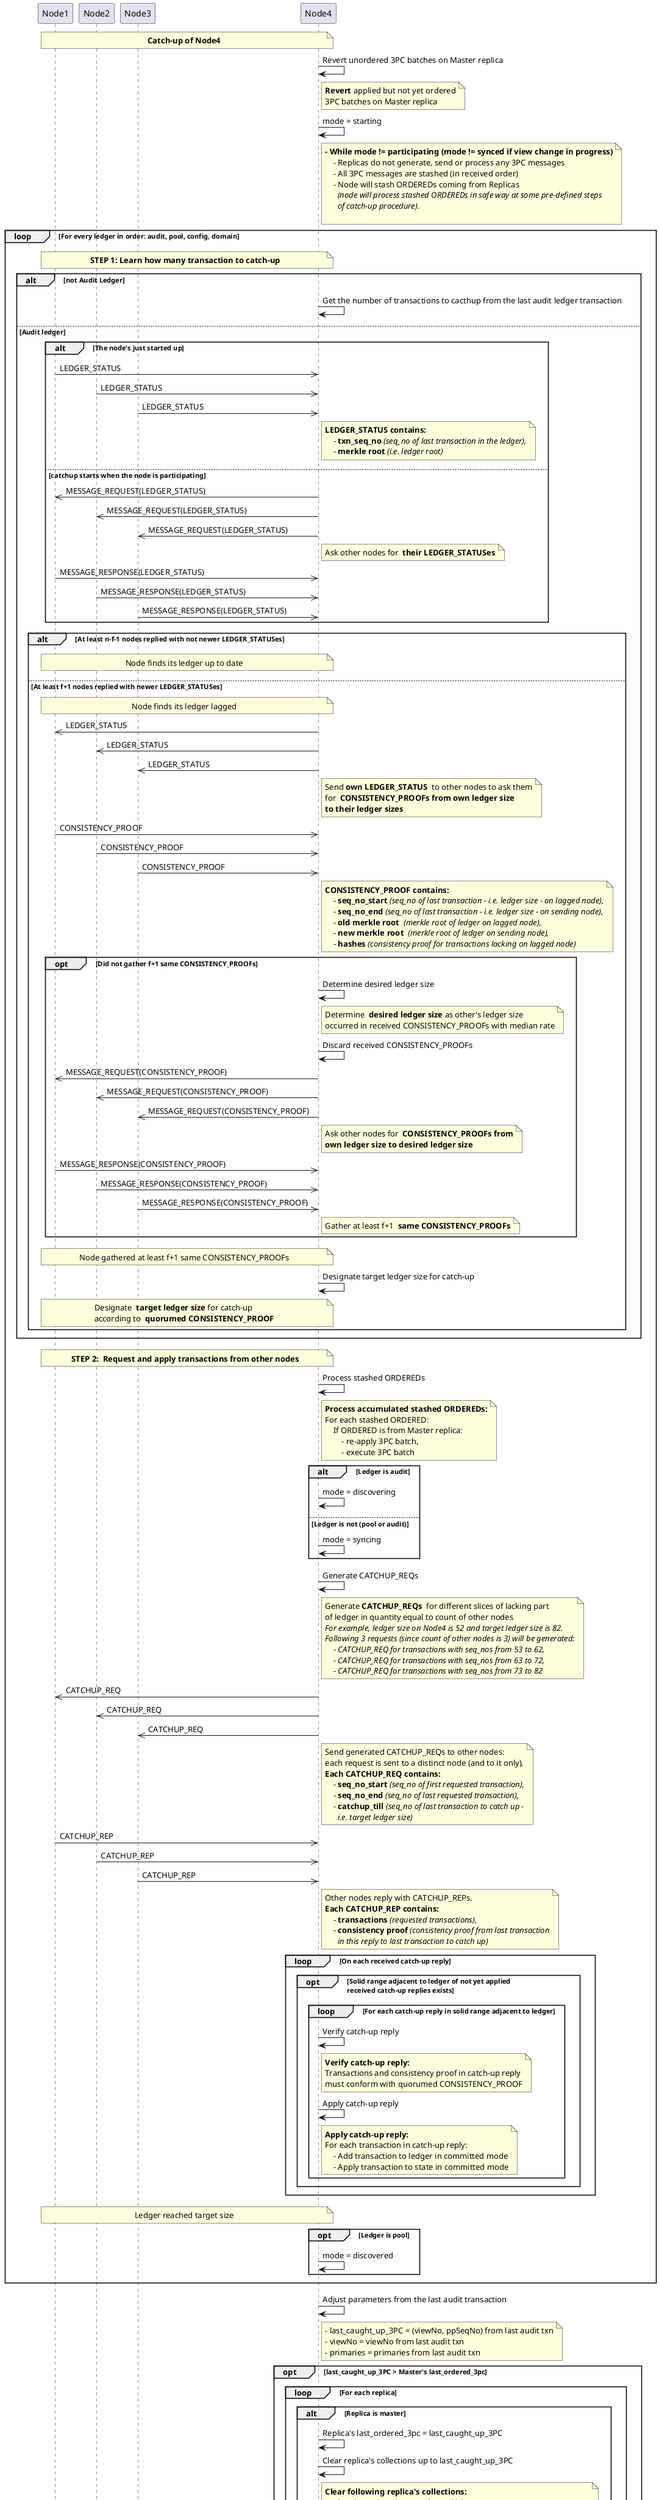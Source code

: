 @startuml
!pragma teoz true
hide footbox

participant Node1
participant Node2
participant Node3
participant Node4

note over Node1, Node4
    <b>Catch-up of Node4
end note

Node4 -> Node4: Revert unordered 3PC batches on Master replica
note right Node4
    <b>Revert</b> applied but not yet ordered
    3PC batches on Master replica
end note

Node4 -> Node4: mode = starting
note right Node4
    <b>- While mode != participating (mode != synced if view change in progress)
        - Replicas do not generate, send or process any 3PC messages
        - All 3PC messages are stashed (in received order)
        - Node will stash ORDEREDs coming from Replicas
          <i>(node will process stashed ORDEREDs in safe way at some pre-defined steps
          <i>of catch-up procedure).

end note

loop For every ledger in order: audit, pool, config, domain


note over Node1, Node4
    <b> STEP 1: Learn how many transaction to catch-up
end note

    alt not Audit Ledger
        Node4 -> Node4: Get the number of transactions to cacthup from the last audit ledger transaction
    else Audit ledger
        alt The node's just started up
            Node1 ->> Node4: LEDGER_STATUS
            Node2 ->> Node4: LEDGER_STATUS
            Node3 ->> Node4: LEDGER_STATUS
            note right Node4
                <b>LEDGER_STATUS contains:
                    - <b>txn_seq_no</b> <i>(seq_no of last transaction in the ledger),
                    - <b>merkle root</b> <i>(i.e. ledger root)
            end note

        else catchup starts when the node is participating
            Node4 ->> Node1: MESSAGE_REQUEST(LEDGER_STATUS)
            Node4 ->> Node2: MESSAGE_REQUEST(LEDGER_STATUS)
            Node4 ->> Node3: MESSAGE_REQUEST(LEDGER_STATUS)
            note right Node4
                Ask other nodes for  <b>their LEDGER_STATUSes</b>
            end note

            Node1 ->> Node4: MESSAGE_RESPONSE(LEDGER_STATUS)
            Node2 ->> Node4: MESSAGE_RESPONSE(LEDGER_STATUS)
            Node3 ->> Node4: MESSAGE_RESPONSE(LEDGER_STATUS)
         end alt

        alt At least n-f-1 nodes replied with not newer LEDGER_STATUSes

            note over Node1, Node4
                Node finds its ledger up to date
            end note


        else At least f+1 nodes replied with newer LEDGER_STATUSes

            note over Node1, Node4
                Node finds its ledger lagged
            end note

            Node4 ->> Node1: LEDGER_STATUS
            Node4 ->> Node2: LEDGER_STATUS
            Node4 ->> Node3: LEDGER_STATUS
            note right Node4
                Send <b>own LEDGER_STATUS</b>  to other nodes to ask them
                for  <b>CONSISTENCY_PROOFs from own ledger size
                <b>to their ledger sizes
            end note

            Node1 ->> Node4: CONSISTENCY_PROOF
            Node2 ->> Node4: CONSISTENCY_PROOF
            Node3 ->> Node4: CONSISTENCY_PROOF
            note right Node4
                <b>CONSISTENCY_PROOF contains:
                    - <b>seq_no_start</b> <i>(seq_no of last transaction - i.e. ledger size - on lagged node),
                    - <b>seq_no_end</b> <i>(seq_no of last transaction - i.e. ledger size - on sending node),
                    - <b>old merkle root</b>  <i>(merkle root of ledger on lagged node),
                    - <b>new merkle root</b>  <i>(merkle root of ledger on sending node),
                    - <b>hashes</b> <i>(consistency proof for transactions lacking on lagged node)
            end note

            opt Did not gather f+1 same CONSISTENCY_PROOFs

                Node4 -> Node4: Determine desired ledger size
                note right Node4
                    Determine  <b>desired ledger size</b> as other's ledger size
                    occurred in received CONSISTENCY_PROOFs with median rate
                end note

                Node4 -> Node4: Discard received CONSISTENCY_PROOFs

                Node4 ->> Node1: MESSAGE_REQUEST(CONSISTENCY_PROOF)
                Node4 ->> Node2: MESSAGE_REQUEST(CONSISTENCY_PROOF)
                Node4 ->> Node3: MESSAGE_REQUEST(CONSISTENCY_PROOF)
                note right Node4
                    Ask other nodes for  <b>CONSISTENCY_PROOFs from
                    <b>own ledger size to desired ledger size
                end note

                Node1 ->> Node4: MESSAGE_RESPONSE(CONSISTENCY_PROOF)
                Node2 ->> Node4: MESSAGE_RESPONSE(CONSISTENCY_PROOF)
                Node3 ->> Node4: MESSAGE_RESPONSE(CONSISTENCY_PROOF)
                note right Node4
                    Gather at least f+1  <b>same CONSISTENCY_PROOFs</b>
                end note

            end opt

            note over Node1, Node4
                Node gathered at least f+1 same CONSISTENCY_PROOFs
            end note

            Node4 -> Node4: Designate target ledger size for catch-up
            note over Node1, Node4
                Designate  <b>target ledger size</b> for catch-up
                according to  <b>quorumed CONSISTENCY_PROOF</b>
            end note
        end alt
    end alt


note over Node1, Node4
    <b> STEP 2:  Request and apply transactions from other nodes
end note

    Node4 -> Node4: Process stashed ORDEREDs
    note right Node4
        <b>Process accumulated stashed ORDEREDs:
        For each stashed ORDERED:
            If ORDERED is from Master replica:
                - re-apply 3PC batch,
                - execute 3PC batch
    end note

    alt Ledger is audit
        Node4 -> Node4: mode = discovering
    else Ledger is not (pool or audit)
        Node4 -> Node4: mode = syncing
    end alt


    Node4 -> Node4: Generate CATCHUP_REQs
    note right Node4
        Generate <b>CATCHUP_REQs</b>  for different slices of lacking part
        of ledger in quantity equal to count of other nodes
        <i>For example, ledger size on Node4 is 52 and target ledger size is 82.
        <i>Following 3 requests (since count of other nodes is 3) will be generated:
            <i>- CATCHUP_REQ for transactions with seq_nos from 53 to 62,
            <i>- CATCHUP_REQ for transactions with seq_nos from 63 to 72,
            <i>- CATCHUP_REQ for transactions with seq_nos from 73 to 82
    end note

    Node4 ->> Node1: CATCHUP_REQ
    Node4 ->> Node2: CATCHUP_REQ
    Node4 ->> Node3: CATCHUP_REQ
    note right Node4
        Send generated CATCHUP_REQs to other nodes:
        each request is sent to a distinct node (and to it only).
        <b>Each CATCHUP_REQ contains:
            - <b>seq_no_start</b> <i>(seq_no of first requested transaction),
            - <b>seq_no_end</b> <i>(seq_no of last requested transaction),
            - <b>catchup_till</b> <i>(seq_no of last transaction to catch up -
              <i>i.e. target ledger size)
    end note

    Node1 ->> Node4: CATCHUP_REP
    Node2 ->> Node4: CATCHUP_REP
    Node3 ->> Node4: CATCHUP_REP
    note right Node4
        Other nodes reply with CATCHUP_REPs.
        <b>Each CATCHUP_REP contains:
            - <b>transactions</b> <i>(requested transactions),
            - <b>consistency proof</b> <i>(consistency proof from last transaction
              <i>in this reply to last transaction to catch up)
    end note

    loop On each received catch-up reply
        opt Solid range adjacent to ledger of not yet applied\nreceived catch-up replies exists
            loop For each catch-up reply in solid range adjacent to ledger

                Node4 -> Node4: Verify catch-up reply
                note right Node4
                    <b>Verify catch-up reply:
                    Transactions and consistency proof in catch-up reply
                    must conform with quorumed CONSISTENCY_PROOF
                end note

                Node4 -> Node4: Apply catch-up reply
                note right Node4
                    <b>Apply catch-up reply:
                    For each transaction in catch-up reply:
                        - Add transaction to ledger in committed mode
                        - Apply transaction to state in committed mode
                end note

            end loop
        end opt
    end loop

    note over Node1, Node4
        Ledger reached target size
    end note

    opt Ledger is pool
        Node4 -> Node4: mode = discovered
    end opt

end loop

Node4 -> Node4: Adjust parameters from the last audit transaction
note right Node4
    - last_caught_up_3PC = (viewNo, ppSeqNo) from last audit txn
    - viewNo = viewNo from last audit txn
    - primaries = primaries from last audit txn
end note

opt last_caught_up_3PC > Master's last_ordered_3pc
    loop For each replica
        alt Replica is master

            Node4 -> Node4: Replica's last_ordered_3pc = last_caught_up_3PC

            Node4 -> Node4: Clear replica's collections up to last_caught_up_3PC
            note right Node4
                <b>Clear following replica's collections:
                    - batches <i>- up to last_caught_up_3PC,
                    - sentPrePrepares <i>- up to last_caught_up_3PC,
                    - prePrepares <i>- up to last_caught_up_3PC,
                    - prepares <i>- up to last_caught_up_3PC,
                    - commits <i>- up to last_caught_up_3PC,
                    - requestQueues <i>- requests from 3PC batches up to last_caught_up_3PC,
                    - ORDEREDs from outBox  <i>- up to last_caught_up_3PC,
                    - checkpoints  <i>- completely,
                    - stashedRecvdCheckpoints  <i>- up to last_caught_up_3PC
            end note

            Node4 -> Node4: Update replica's watermarks to\n(last_caught_up_3PC[1], last_caught_up_3PC[1] + LOG_SIZE)

        else Replica is backup

            note right Node4
                <i>If backup replica is primary then it could not miss any 3PC batches
                <i>since it is source of them and so it does not need any clearance or
                <i>updates to proceed 3PC process.
            end note

            opt Replica is non-primary

                note right Node4
                    <i>Non-primary backup replica is not informed about last_ordered_3pc
                    <i>value on up-to-date replicas in its instance. Due to this it intends
                    <i>to resume 3PC process just from currently incoming messages.
                    <i>In order to do this, it resets last_ordered_3pc, clears its collections
                    <i>and widens watermarks.
                end note

                Node4 -> Node4: Replica's last_ordered_3pc = (current view_no, 0)

                Node4 -> Node4: Clear replica's collections completely
                note right Node4
                    <b>Clear following replica's collections completely:
                        - batches,
                        - sentPrePrepares,
                        - prePrepares,
                        - prepares,
                        - commits,
                        - requestQueues,
                        - outBox,
                        - checkpoints,
                        - stashedRecvdCheckpoints
                end note

                Node4 -> Node4: Update replica's watermarks to (0, sys.maxsize)

                note right Node4
                    <i>Later replica will wait for gathering prepared certificate of
                    <i>incoming 3PC messages with any keys. When it gathers such
                    <i>certificate, it will adjust last_ordered_3pc right under
                    <i>prepared certificate key and so will join 3PC process.
                end note

            end note

        end alt
    end loop
end opt

loop For each replica
    Node4 -> Node4: Unstash all 3PC messages stashed during catchup
end loop

Node4 -> Node4: Process stashed ORDEREDs
note right Node4
    <b>Process accumulated stashed ORDEREDs:
    For each stashed ORDERED:
        If ORDERED is from Master replica:
            - re-apply 3PC batch,
            - execute 3PC batch
end note

Node4 -> Node4: mode = synced

alt view change in progress
    loop For each replica
        Node4 -> Node4: process unstashed 3PC messages before starting next catch-up
    end loop

    Node4 -> Node4: Check if next catch-up is needed
    note right Node4
        <b>Check if next catch-up is needed</b> <i>(multiple catch-up
        <i>rounds may be needed in scope of view change)
    end note

    alt Next catchup needed
        Node4 -> Node4: Start next catchup
    else No more catchups needed
        Node4 -> Node4: mode = participating
    end alt
else no view change in progress
    Node4 -> Node4: mode = participating
end alt

@enduml
